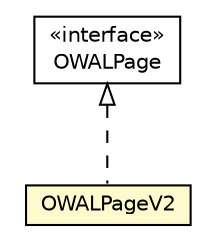 #!/usr/local/bin/dot
#
# Class diagram 
# Generated by UMLGraph version R5_6-24-gf6e263 (http://www.umlgraph.org/)
#

digraph G {
	edge [fontname="Helvetica",fontsize=10,labelfontname="Helvetica",labelfontsize=10];
	node [fontname="Helvetica",fontsize=10,shape=plaintext];
	nodesep=0.25;
	ranksep=0.5;
	// com.orientechnologies.orient.core.storage.impl.local.paginated.wal.OWALPage
	c4366170 [label=<<table title="com.orientechnologies.orient.core.storage.impl.local.paginated.wal.OWALPage" border="0" cellborder="1" cellspacing="0" cellpadding="2" port="p" href="./OWALPage.html">
		<tr><td><table border="0" cellspacing="0" cellpadding="1">
<tr><td align="center" balign="center"> &#171;interface&#187; </td></tr>
<tr><td align="center" balign="center"> OWALPage </td></tr>
		</table></td></tr>
		</table>>, URL="./OWALPage.html", fontname="Helvetica", fontcolor="black", fontsize=10.0];
	// com.orientechnologies.orient.core.storage.impl.local.paginated.wal.OWALPageV2
	c4366181 [label=<<table title="com.orientechnologies.orient.core.storage.impl.local.paginated.wal.OWALPageV2" border="0" cellborder="1" cellspacing="0" cellpadding="2" port="p" bgcolor="lemonChiffon" href="./OWALPageV2.html">
		<tr><td><table border="0" cellspacing="0" cellpadding="1">
<tr><td align="center" balign="center"> OWALPageV2 </td></tr>
		</table></td></tr>
		</table>>, URL="./OWALPageV2.html", fontname="Helvetica", fontcolor="black", fontsize=10.0];
	//com.orientechnologies.orient.core.storage.impl.local.paginated.wal.OWALPageV2 implements com.orientechnologies.orient.core.storage.impl.local.paginated.wal.OWALPage
	c4366170:p -> c4366181:p [dir=back,arrowtail=empty,style=dashed];
}

